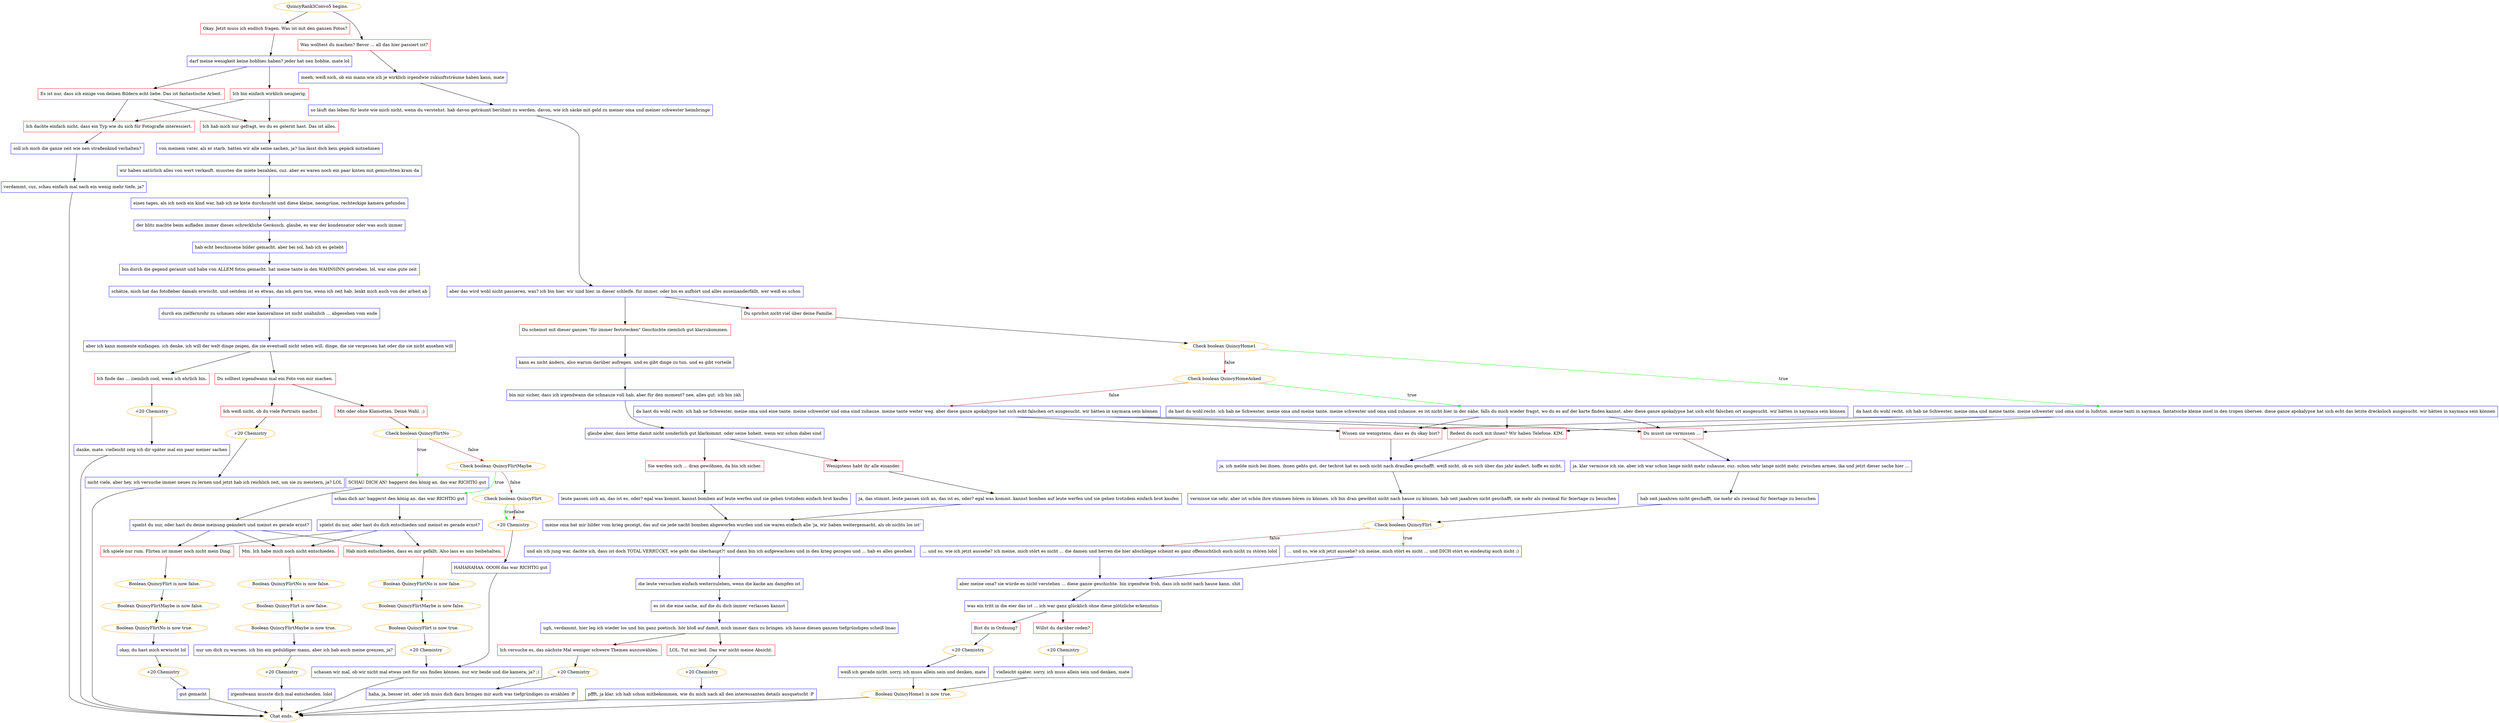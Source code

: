 digraph {
	"QuincyRank3Convo5 begins." [color=orange];
		"QuincyRank3Convo5 begins." -> j3245179706;
		"QuincyRank3Convo5 begins." -> j3229424800;
	j3245179706 [label="Okay. Jetzt muss ich endlich fragen. Was ist mit den ganzen Fotos?",shape=box,color=red];
		j3245179706 -> j1107014978;
	j3229424800 [label="Was wolltest du machen? Bevor ... all das hier passiert ist?",shape=box,color=red];
		j3229424800 -> j1460854821;
	j1107014978 [label="darf meine wenigkeit keine hobbies haben? jeder hat nen hobbie, mate lol",shape=box,color=blue];
		j1107014978 -> j3946205357;
		j1107014978 -> j443548055;
	j1460854821 [label="meeh, weiß nich, ob ein mann wie ich je wirklich irgendwie zukunftsträume haben kann, mate",shape=box,color=blue];
		j1460854821 -> j3712109834;
	j3946205357 [label="Es ist nur, dass ich einige von deinen Bildern echt liebe. Das ist fantastische Arbeit.",shape=box,color=red];
		j3946205357 -> j1259359919;
		j3946205357 -> j2224240840;
	j443548055 [label="Ich bin einfach wirklich neugierig.",shape=box,color=red];
		j443548055 -> j1259359919;
		j443548055 -> j2224240840;
	j3712109834 [label="so läuft das leben für leute wie mich nicht, wenn du verstehst. hab davon geträumt berühmt zu werden. davon, wie ich säcke mit geld zu meiner oma und meiner schwester heimbringe",shape=box,color=blue];
		j3712109834 -> j3075343844;
	j1259359919 [label="Ich hab mich nur gefragt, wo du es gelernt hast. Das ist alles.",shape=box,color=red];
		j1259359919 -> j2012403744;
	j2224240840 [label="Ich dachte einfach nicht, dass ein Typ wie du sich für Fotografie interessiert.",shape=box,color=red];
		j2224240840 -> j2940583427;
	j3075343844 [label="aber das wird wohl nicht passieren, was? ich bin hier. wir sind hier. in dieser schleife. für immer. oder bis es aufhört und alles auseinanderfällt, wer weiß es schon",shape=box,color=blue];
		j3075343844 -> j2170430236;
		j3075343844 -> j2797612558;
	j2012403744 [label="von meinem vater. als er starb, hatten wir alle seine sachen, ja? lua lässt dich kein gepäck mitnehmen",shape=box,color=blue];
		j2012403744 -> j492011488;
	j2940583427 [label="soll ich mich die ganze zeit wie nen straßenkind verhalten?",shape=box,color=blue];
		j2940583427 -> j295177801;
	j2170430236 [label="Du scheinst mit dieser ganzen \"für immer feststecken\" Geschichte ziemlich gut klarzukommen.",shape=box,color=red];
		j2170430236 -> j2299115618;
	j2797612558 [label="Du sprichst nicht viel über deine Familie.",shape=box,color=red];
		j2797612558 -> j1107054542;
	j492011488 [label="wir haben natürlich alles von wert verkauft. mussten die miete bezahlen, cuz. aber es waren noch ein paar kisten mit gemischten kram da",shape=box,color=blue];
		j492011488 -> j2304317957;
	j295177801 [label="verdammt, cuz, schau einfach mal nach ein wenig mehr tiefe, ja?",shape=box,color=blue];
		j295177801 -> "Chat ends.";
	j2299115618 [label="kann es nicht ändern, also warum darüber aufregen. und es gibt dinge zu tun. und es gibt vorteile",shape=box,color=blue];
		j2299115618 -> j1783365430;
	j1107054542 [label="Check boolean QuincyHome1",color=orange];
		j1107054542 -> j1404504315 [label=true,color=green];
		j1107054542 -> j3454029324 [label=false,color=brown];
	j2304317957 [label="eines tages, als ich noch ein kind war, hab ich ne kiste durchsucht und diese kleine, neongrüne, rechteckige kamera gefunden",shape=box,color=blue];
		j2304317957 -> j3188496608;
	"Chat ends." [color=orange];
	j1783365430 [label="bin mir sicher, dass ich irgendwann die schnauze voll hab, aber für den moment? nee, alles gut. ich bin zäh",shape=box,color=blue];
		j1783365430 -> j1445161671;
	j1404504315 [label="da hast du wohl recht. ich hab ne Schwester, meine oma und meine tante. meine schwester und oma sind in ludston. meine tanti in xaymaca. fantatsiche kleine insel in den tropen übersee. diese ganze apokalypse hat sich echt das letzte drecksloch ausgesucht. wir hätten in xaymaca sein können",shape=box,color=blue];
		j1404504315 -> j204025414;
		j1404504315 -> j3753212367;
		j1404504315 -> j595163167;
	j3454029324 [label="Check boolean QuincyHomeAsked",color=orange];
		j3454029324 -> j4182565293 [label=true,color=green];
		j3454029324 -> j3191287331 [label=false,color=brown];
	j3188496608 [label="der blitz machte beim aufladen immer dieses schreckliche Geräusch. glaube, es war der kondensator oder was auch immer",shape=box,color=blue];
		j3188496608 -> j3965339378;
	j1445161671 [label="glaube aber, dass lettie damit nicht sonderlich gut klarkommt. oder seine hoheit, wenn wir schon dabei sind",shape=box,color=blue];
		j1445161671 -> j4044615095;
		j1445161671 -> j98402427;
	j204025414 [label="Redest du noch mit ihnen? Wir haben Telefone. KIM.",shape=box,color=red];
		j204025414 -> j1138650701;
	j3753212367 [label="Wissen sie wenigstens, dass es du okay bist?",shape=box,color=red];
		j3753212367 -> j1138650701;
	j595163167 [label="Du musst sie vermissen ...",shape=box,color=red];
		j595163167 -> j2532206203;
	j4182565293 [label="da hast du wohl recht. ich hab ne Schwester, meine oma und meine tante. meine schwester und oma sind zuhause. es ist nicht hier in der nähe, falls du mich wieder fragst, wo du es auf der karte finden kannst. aber diese ganze apokalypse hat sich echt falschen ort ausgesucht. wir hätten in xaymaca sein können",shape=box,color=blue];
		j4182565293 -> j204025414;
		j4182565293 -> j3753212367;
		j4182565293 -> j595163167;
	j3191287331 [label="da hast du wohl recht. ich hab ne Schwester, meine oma und eine tante. meine schwester und oma sind zuhause. meine tante weiter weg. aber diese ganze apokalypse hat sich echt falschen ort ausgesucht. wir hätten in xaymaca sein können",shape=box,color=blue];
		j3191287331 -> j204025414;
		j3191287331 -> j3753212367;
		j3191287331 -> j595163167;
	j3965339378 [label="hab echt beschissene bilder gemacht. aber bei sol, hab ich es geliebt",shape=box,color=blue];
		j3965339378 -> j3667480359;
	j4044615095 [label="Wenigstens habt ihr alle einander.",shape=box,color=red];
		j4044615095 -> j2167941499;
	j98402427 [label="Sie werden sich ... dran gewöhnen, da bin ich sicher.",shape=box,color=red];
		j98402427 -> j762220822;
	j1138650701 [label="ja, ich melde mich bei ihnen. ihnen gehts gut. der techrot hat es noch nicht nach draußen geschafft. weiß nicht, ob es sich über das jahr ändert. hoffe es nicht.",shape=box,color=blue];
		j1138650701 -> j97284509;
	j2532206203 [label="ja. klar vermisse ich sie. aber ich war schon lange nicht mehr zuhause, cuz. schon sehr lange nicht mehr. zwischen armee, ika und jetzt dieser sache hier ...",shape=box,color=blue];
		j2532206203 -> j2219681928;
	j3667480359 [label="bin durch die gegend gerannt und habe von ALLEM fotos gemacht. hat meine tante in den WAHNSINN getrieben. lol. war eine gute zeit",shape=box,color=blue];
		j3667480359 -> j490235114;
	j2167941499 [label="ja, das stimmt. leute passen sich an, das ist es, oder? egal was kommt. kannst bomben auf leute werfen und sie gehen trotzdem einfach brot kaufen",shape=box,color=blue];
		j2167941499 -> j59490155;
	j762220822 [label="leute passen sich an, das ist es, oder? egal was kommt. kannst bomben auf leute werfen und sie gehen trotzdem einfach brot kaufen",shape=box,color=blue];
		j762220822 -> j59490155;
	j97284509 [label="vermisse sie sehr. aber ist schön ihre stimmen hören zu können. ich bin dran gewöhnt nicht nach hause zu können. hab seit jaaahren nicht geschafft, sie mehr als zweimal für feiertage zu besuchen",shape=box,color=blue];
		j97284509 -> j1312645796;
	j2219681928 [label="hab seit jaaahren nicht geschafft, sie mehr als zweimal für feiertage zu besuchen",shape=box,color=blue];
		j2219681928 -> j1312645796;
	j490235114 [label="schätze, mich hat das fotofieber damals erwischt. und seitdem ist es etwas, das ich gern tue, wenn ich zeit hab. lenkt mich auch von der arbeit ab",shape=box,color=blue];
		j490235114 -> j4002261878;
	j59490155 [label="meine oma hat mir bilder vom krieg gezeigt, das auf sie jede nacht bomben abgeworfen wurden und sie waren einfach alle 'ja, wir haben weitergemacht, als ob nichts los ist'",shape=box,color=blue];
		j59490155 -> j3436674579;
	j1312645796 [label="Check boolean QuincyFlirt",color=orange];
		j1312645796 -> j3685300134 [label=true,color=green];
		j1312645796 -> j3361651452 [label=false,color=brown];
	j4002261878 [label="durch ein zielfernrohr zu schauen oder eine kameralinse ist nicht unähnlich ... abgesehen vom ende",shape=box,color=blue];
		j4002261878 -> j547463843;
	j3436674579 [label="und als ich jung war, dachte ich, dass ist doch TOTAL VERRÜCKT, wie geht das überhaupt?! und dann bin ich aufgewachsen und in den krieg gezogen und ... hab es alles gesehen",shape=box,color=blue];
		j3436674579 -> j161419156;
	j3685300134 [label="... und so, wie ich jetzt aussehe? ich meine, mich stört es nicht ... und DICH stört es eindeutig auch nicht ;)",shape=box,color=blue];
		j3685300134 -> j566303810;
	j3361651452 [label="... und so, wie ich jetzt aussehe? ich meine, mich stört es nicht ... die damen und herren die hier abschleppe scheint es ganz offensichtlich auch nicht zu stören lolol",shape=box,color=blue];
		j3361651452 -> j566303810;
	j547463843 [label="aber ich kann momente einfangen. ich denke, ich will der welt dinge zeigen, die sie eventuell nicht sehen will. dinge, die sie vergessen hat oder die sie nicht ansehen will",shape=box,color=blue];
		j547463843 -> j1867652438;
		j547463843 -> j3239075330;
	j161419156 [label="die leute versuchen einfach weiterzuleben, wenn die kacke am dampfen ist",shape=box,color=blue];
		j161419156 -> j2624767368;
	j566303810 [label="aber meine oma? sie würde es nicht verstehen ... diese ganze geschichte. bin irgendwie froh, dass ich nicht nach hause kann. shit",shape=box,color=blue];
		j566303810 -> j2989366876;
	j1867652438 [label="Du solltest irgendwann mal ein Foto von mir machen.",shape=box,color=red];
		j1867652438 -> j710684092;
		j1867652438 -> j4286495332;
	j3239075330 [label="Ich finde das ... ziemlich cool, wenn ich ehrlich bin.",shape=box,color=red];
		j3239075330 -> j2350309176;
	j2624767368 [label="es ist die eine sache, auf die du dich immer verlassen kannst",shape=box,color=blue];
		j2624767368 -> j3247759594;
	j2989366876 [label="was ein tritt in die eier das ist ... ich war ganz glücklich ohne diese plötzliche erkenntnis",shape=box,color=blue];
		j2989366876 -> j623690063;
		j2989366876 -> j2671208389;
	j710684092 [label="Mit oder ohne Klamotten. Deine Wahl. ;)",shape=box,color=red];
		j710684092 -> j3041405402;
	j4286495332 [label="Ich weiß nicht, ob du viele Portraits machst.",shape=box,color=red];
		j4286495332 -> j3290985375;
	j2350309176 [label="+20 Chemistry",color=orange];
		j2350309176 -> j2727934604;
	j3247759594 [label="ugh, verdammt, hier leg ich wieder los und bin ganz poetisch. hör bloß auf damit, mich immer dazu zu bringen. ich hasse diesen ganzen tiefgründigen scheiß lmao",shape=box,color=blue];
		j3247759594 -> j1611839079;
		j3247759594 -> j582503734;
	j623690063 [label="Bist du in Ordnung?",shape=box,color=red];
		j623690063 -> j313552774;
	j2671208389 [label="Willst du darüber reden?",shape=box,color=red];
		j2671208389 -> j4174073092;
	j3041405402 [label="Check boolean QuincyFlirtNo",color=orange];
		j3041405402 -> j165535884 [label=true,color=green];
		j3041405402 -> j1771625091 [label=false,color=brown];
	j3290985375 [label="+20 Chemistry",color=orange];
		j3290985375 -> j1174893170;
	j2727934604 [label="danke, mate. vielleicht zeig ich dir später mal ein paar meiner sachen",shape=box,color=blue];
		j2727934604 -> "Chat ends.";
	j1611839079 [label="LOL. Tut mir leid. Das war nicht meine Absicht.",shape=box,color=red];
		j1611839079 -> j3823280006;
	j582503734 [label="Ich versuche es, das nächste Mal weniger schwere Themen auszuwählen.",shape=box,color=red];
		j582503734 -> j3780845212;
	j313552774 [label="+20 Chemistry",color=orange];
		j313552774 -> j1177894282;
	j4174073092 [label="+20 Chemistry",color=orange];
		j4174073092 -> j1772710079;
	j165535884 [label="SCHAU DICH AN! baggerst den könig an. das war RICHTIG gut",shape=box,color=blue];
		j165535884 -> j4100644862;
	j1771625091 [label="Check boolean QuincyFlirtMaybe",color=orange];
		j1771625091 -> j4021989846 [label=true,color=green];
		j1771625091 -> j264878120 [label=false,color=brown];
	j1174893170 [label="nicht viele, aber hey, ich versuche immer neues zu lernen und jetzt hab ich reichlich zeit, um sie zu meistern, ja? LOL",shape=box,color=blue];
		j1174893170 -> "Chat ends.";
	j3823280006 [label="+20 Chemistry",color=orange];
		j3823280006 -> j1611382407;
	j3780845212 [label="+20 Chemistry",color=orange];
		j3780845212 -> j2206023455;
	j1177894282 [label="weiß ich gerade nicht. sorry. ich muss allein sein und denken, mate",shape=box,color=blue];
		j1177894282 -> j2139500098;
	j1772710079 [label="vielleicht später. sorry. ich muss allein sein und denken, mate",shape=box,color=blue];
		j1772710079 -> j2139500098;
	j4100644862 [label="spielst du nur, oder hast du deine meinung geändert und meinst es gerade ernst?",shape=box,color=blue];
		j4100644862 -> j2543841642;
		j4100644862 -> j1240206227;
		j4100644862 -> j905722917;
	j4021989846 [label="schau dich an! baggerst den könig an. das war RICHTIG gut",shape=box,color=blue];
		j4021989846 -> j1774050011;
	j264878120 [label="Check boolean QuincyFlirt",color=orange];
		j264878120 -> j2140247673 [label=true,color=green];
		j264878120 -> j2140247673 [label=false,color=brown];
	j1611382407 [label="pffft, ja klar. ich hab schon mitbekommen, wie du mich nach all den interessanten details ausquetscht :P",shape=box,color=blue];
		j1611382407 -> "Chat ends.";
	j2206023455 [label="haha, ja, besser ist. oder ich muss dich dazu bringen mir auch was tiefgründiges zu erzählen :P",shape=box,color=blue];
		j2206023455 -> "Chat ends.";
	j2139500098 [label="Boolean QuincyHome1 is now true.",color=orange];
		j2139500098 -> "Chat ends.";
	j2543841642 [label="Hab mich entschieden, dass es mir gefällt. Also lass es uns beibehalten.",shape=box,color=red];
		j2543841642 -> j1232246462;
	j1240206227 [label="Mm. Ich habe mich noch nicht entschieden.",shape=box,color=red];
		j1240206227 -> j3739112192;
	j905722917 [label="Ich spiele nur rum. Flirten ist immer noch nicht mein Ding.",shape=box,color=red];
		j905722917 -> j1023580032;
	j1774050011 [label="spielst du nur, oder hast du dich entschieden und meinst es gerade ernst?",shape=box,color=blue];
		j1774050011 -> j2543841642;
		j1774050011 -> j1240206227;
		j1774050011 -> j905722917;
	j2140247673 [label="+20 Chemistry",color=orange];
		j2140247673 -> j2065021870;
	j1232246462 [label="Boolean QuincyFlirtNo is now false.",color=orange];
		j1232246462 -> j2923561440;
	j3739112192 [label="Boolean QuincyFlirtNo is now false.",color=orange];
		j3739112192 -> j3358008665;
	j1023580032 [label="Boolean QuincyFlirt is now false.",color=orange];
		j1023580032 -> j958300683;
	j2065021870 [label="HAHAHAHAA. OOOH das war RICHTIG gut",shape=box,color=blue];
		j2065021870 -> j124337011;
	j2923561440 [label="Boolean QuincyFlirtMaybe is now false.",color=orange];
		j2923561440 -> j1455688787;
	j3358008665 [label="Boolean QuincyFlirt is now false.",color=orange];
		j3358008665 -> j4094725050;
	j958300683 [label="Boolean QuincyFlirtMaybe is now false.",color=orange];
		j958300683 -> j3415074478;
	j124337011 [label="schauen wir mal, ob wir nicht mal etwas zeit für uns finden können. nur wir beide und die kamera, ja? ;)",shape=box,color=blue];
		j124337011 -> "Chat ends.";
	j1455688787 [label="Boolean QuincyFlirt is now true.",color=orange];
		j1455688787 -> j3709216761;
	j4094725050 [label="Boolean QuincyFlirtMaybe is now true.",color=orange];
		j4094725050 -> j2299898557;
	j3415074478 [label="Boolean QuincyFlirtNo is now true.",color=orange];
		j3415074478 -> j1782747723;
	j3709216761 [label="+20 Chemistry",color=orange];
		j3709216761 -> j124337011;
	j2299898557 [label="nur um dich zu warnen. ich bin ein geduldiger mann, aber ich hab auch meine grenzen, ja?",shape=box,color=blue];
		j2299898557 -> j1140669251;
	j1782747723 [label="okay, du hast mich erwischt lol",shape=box,color=blue];
		j1782747723 -> j3063618450;
	j1140669251 [label="+20 Chemistry",color=orange];
		j1140669251 -> j1010126729;
	j3063618450 [label="+20 Chemistry",color=orange];
		j3063618450 -> j2197646502;
	j1010126729 [label="irgendwann musste dich mal entscheiden. lolol",shape=box,color=blue];
		j1010126729 -> "Chat ends.";
	j2197646502 [label="gut gemacht",shape=box,color=blue];
		j2197646502 -> "Chat ends.";
}